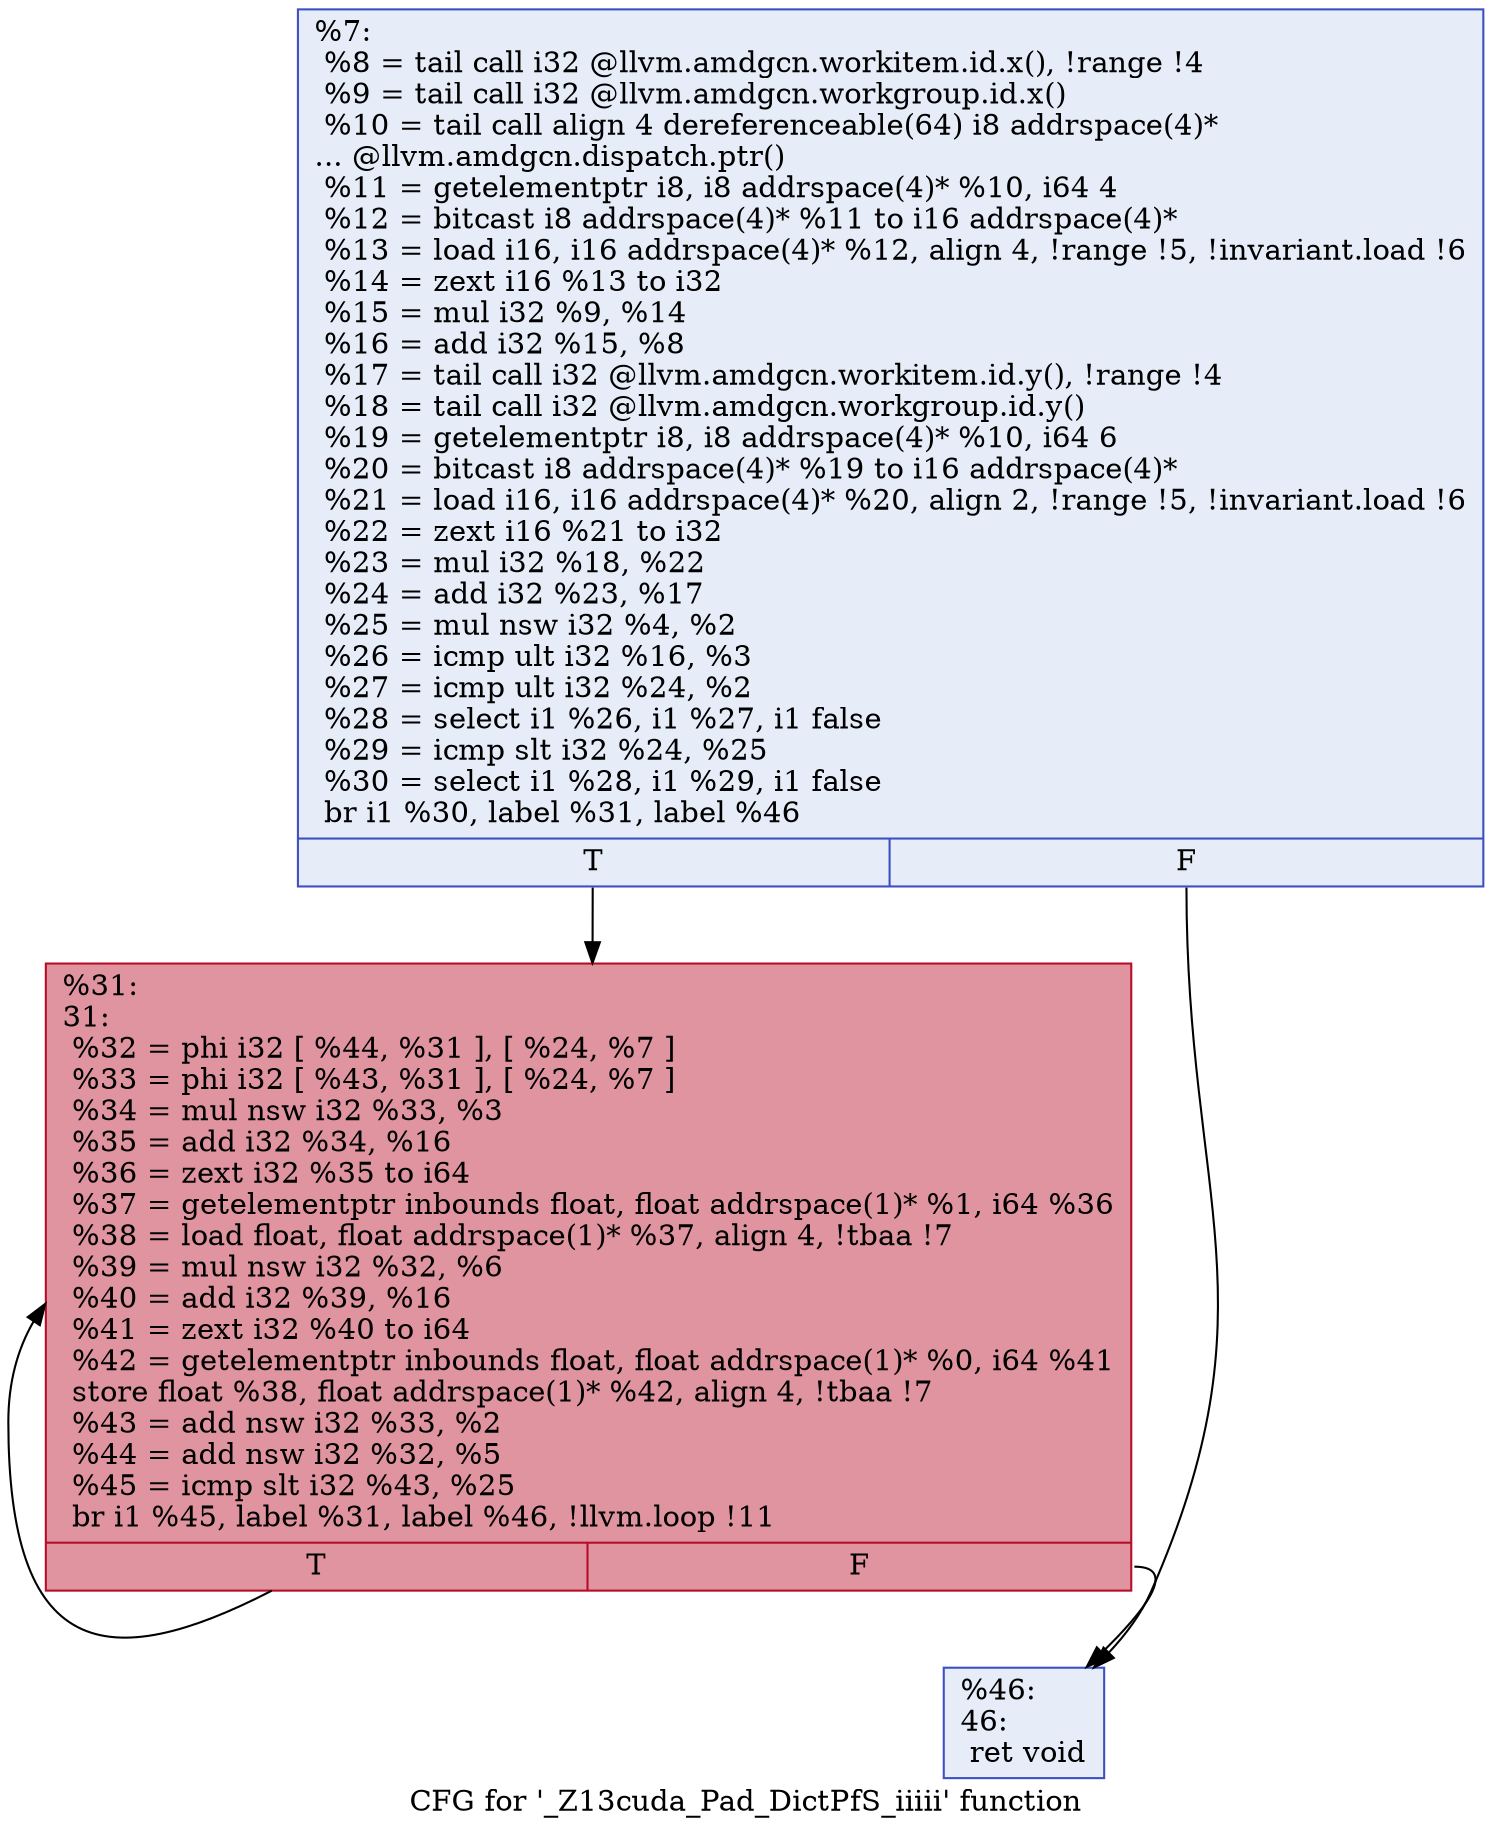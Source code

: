 digraph "CFG for '_Z13cuda_Pad_DictPfS_iiiii' function" {
	label="CFG for '_Z13cuda_Pad_DictPfS_iiiii' function";

	Node0x510d5b0 [shape=record,color="#3d50c3ff", style=filled, fillcolor="#c7d7f070",label="{%7:\l  %8 = tail call i32 @llvm.amdgcn.workitem.id.x(), !range !4\l  %9 = tail call i32 @llvm.amdgcn.workgroup.id.x()\l  %10 = tail call align 4 dereferenceable(64) i8 addrspace(4)*\l... @llvm.amdgcn.dispatch.ptr()\l  %11 = getelementptr i8, i8 addrspace(4)* %10, i64 4\l  %12 = bitcast i8 addrspace(4)* %11 to i16 addrspace(4)*\l  %13 = load i16, i16 addrspace(4)* %12, align 4, !range !5, !invariant.load !6\l  %14 = zext i16 %13 to i32\l  %15 = mul i32 %9, %14\l  %16 = add i32 %15, %8\l  %17 = tail call i32 @llvm.amdgcn.workitem.id.y(), !range !4\l  %18 = tail call i32 @llvm.amdgcn.workgroup.id.y()\l  %19 = getelementptr i8, i8 addrspace(4)* %10, i64 6\l  %20 = bitcast i8 addrspace(4)* %19 to i16 addrspace(4)*\l  %21 = load i16, i16 addrspace(4)* %20, align 2, !range !5, !invariant.load !6\l  %22 = zext i16 %21 to i32\l  %23 = mul i32 %18, %22\l  %24 = add i32 %23, %17\l  %25 = mul nsw i32 %4, %2\l  %26 = icmp ult i32 %16, %3\l  %27 = icmp ult i32 %24, %2\l  %28 = select i1 %26, i1 %27, i1 false\l  %29 = icmp slt i32 %24, %25\l  %30 = select i1 %28, i1 %29, i1 false\l  br i1 %30, label %31, label %46\l|{<s0>T|<s1>F}}"];
	Node0x510d5b0:s0 -> Node0x51111d0;
	Node0x510d5b0:s1 -> Node0x5111260;
	Node0x51111d0 [shape=record,color="#b70d28ff", style=filled, fillcolor="#b70d2870",label="{%31:\l31:                                               \l  %32 = phi i32 [ %44, %31 ], [ %24, %7 ]\l  %33 = phi i32 [ %43, %31 ], [ %24, %7 ]\l  %34 = mul nsw i32 %33, %3\l  %35 = add i32 %34, %16\l  %36 = zext i32 %35 to i64\l  %37 = getelementptr inbounds float, float addrspace(1)* %1, i64 %36\l  %38 = load float, float addrspace(1)* %37, align 4, !tbaa !7\l  %39 = mul nsw i32 %32, %6\l  %40 = add i32 %39, %16\l  %41 = zext i32 %40 to i64\l  %42 = getelementptr inbounds float, float addrspace(1)* %0, i64 %41\l  store float %38, float addrspace(1)* %42, align 4, !tbaa !7\l  %43 = add nsw i32 %33, %2\l  %44 = add nsw i32 %32, %5\l  %45 = icmp slt i32 %43, %25\l  br i1 %45, label %31, label %46, !llvm.loop !11\l|{<s0>T|<s1>F}}"];
	Node0x51111d0:s0 -> Node0x51111d0;
	Node0x51111d0:s1 -> Node0x5111260;
	Node0x5111260 [shape=record,color="#3d50c3ff", style=filled, fillcolor="#c7d7f070",label="{%46:\l46:                                               \l  ret void\l}"];
}
